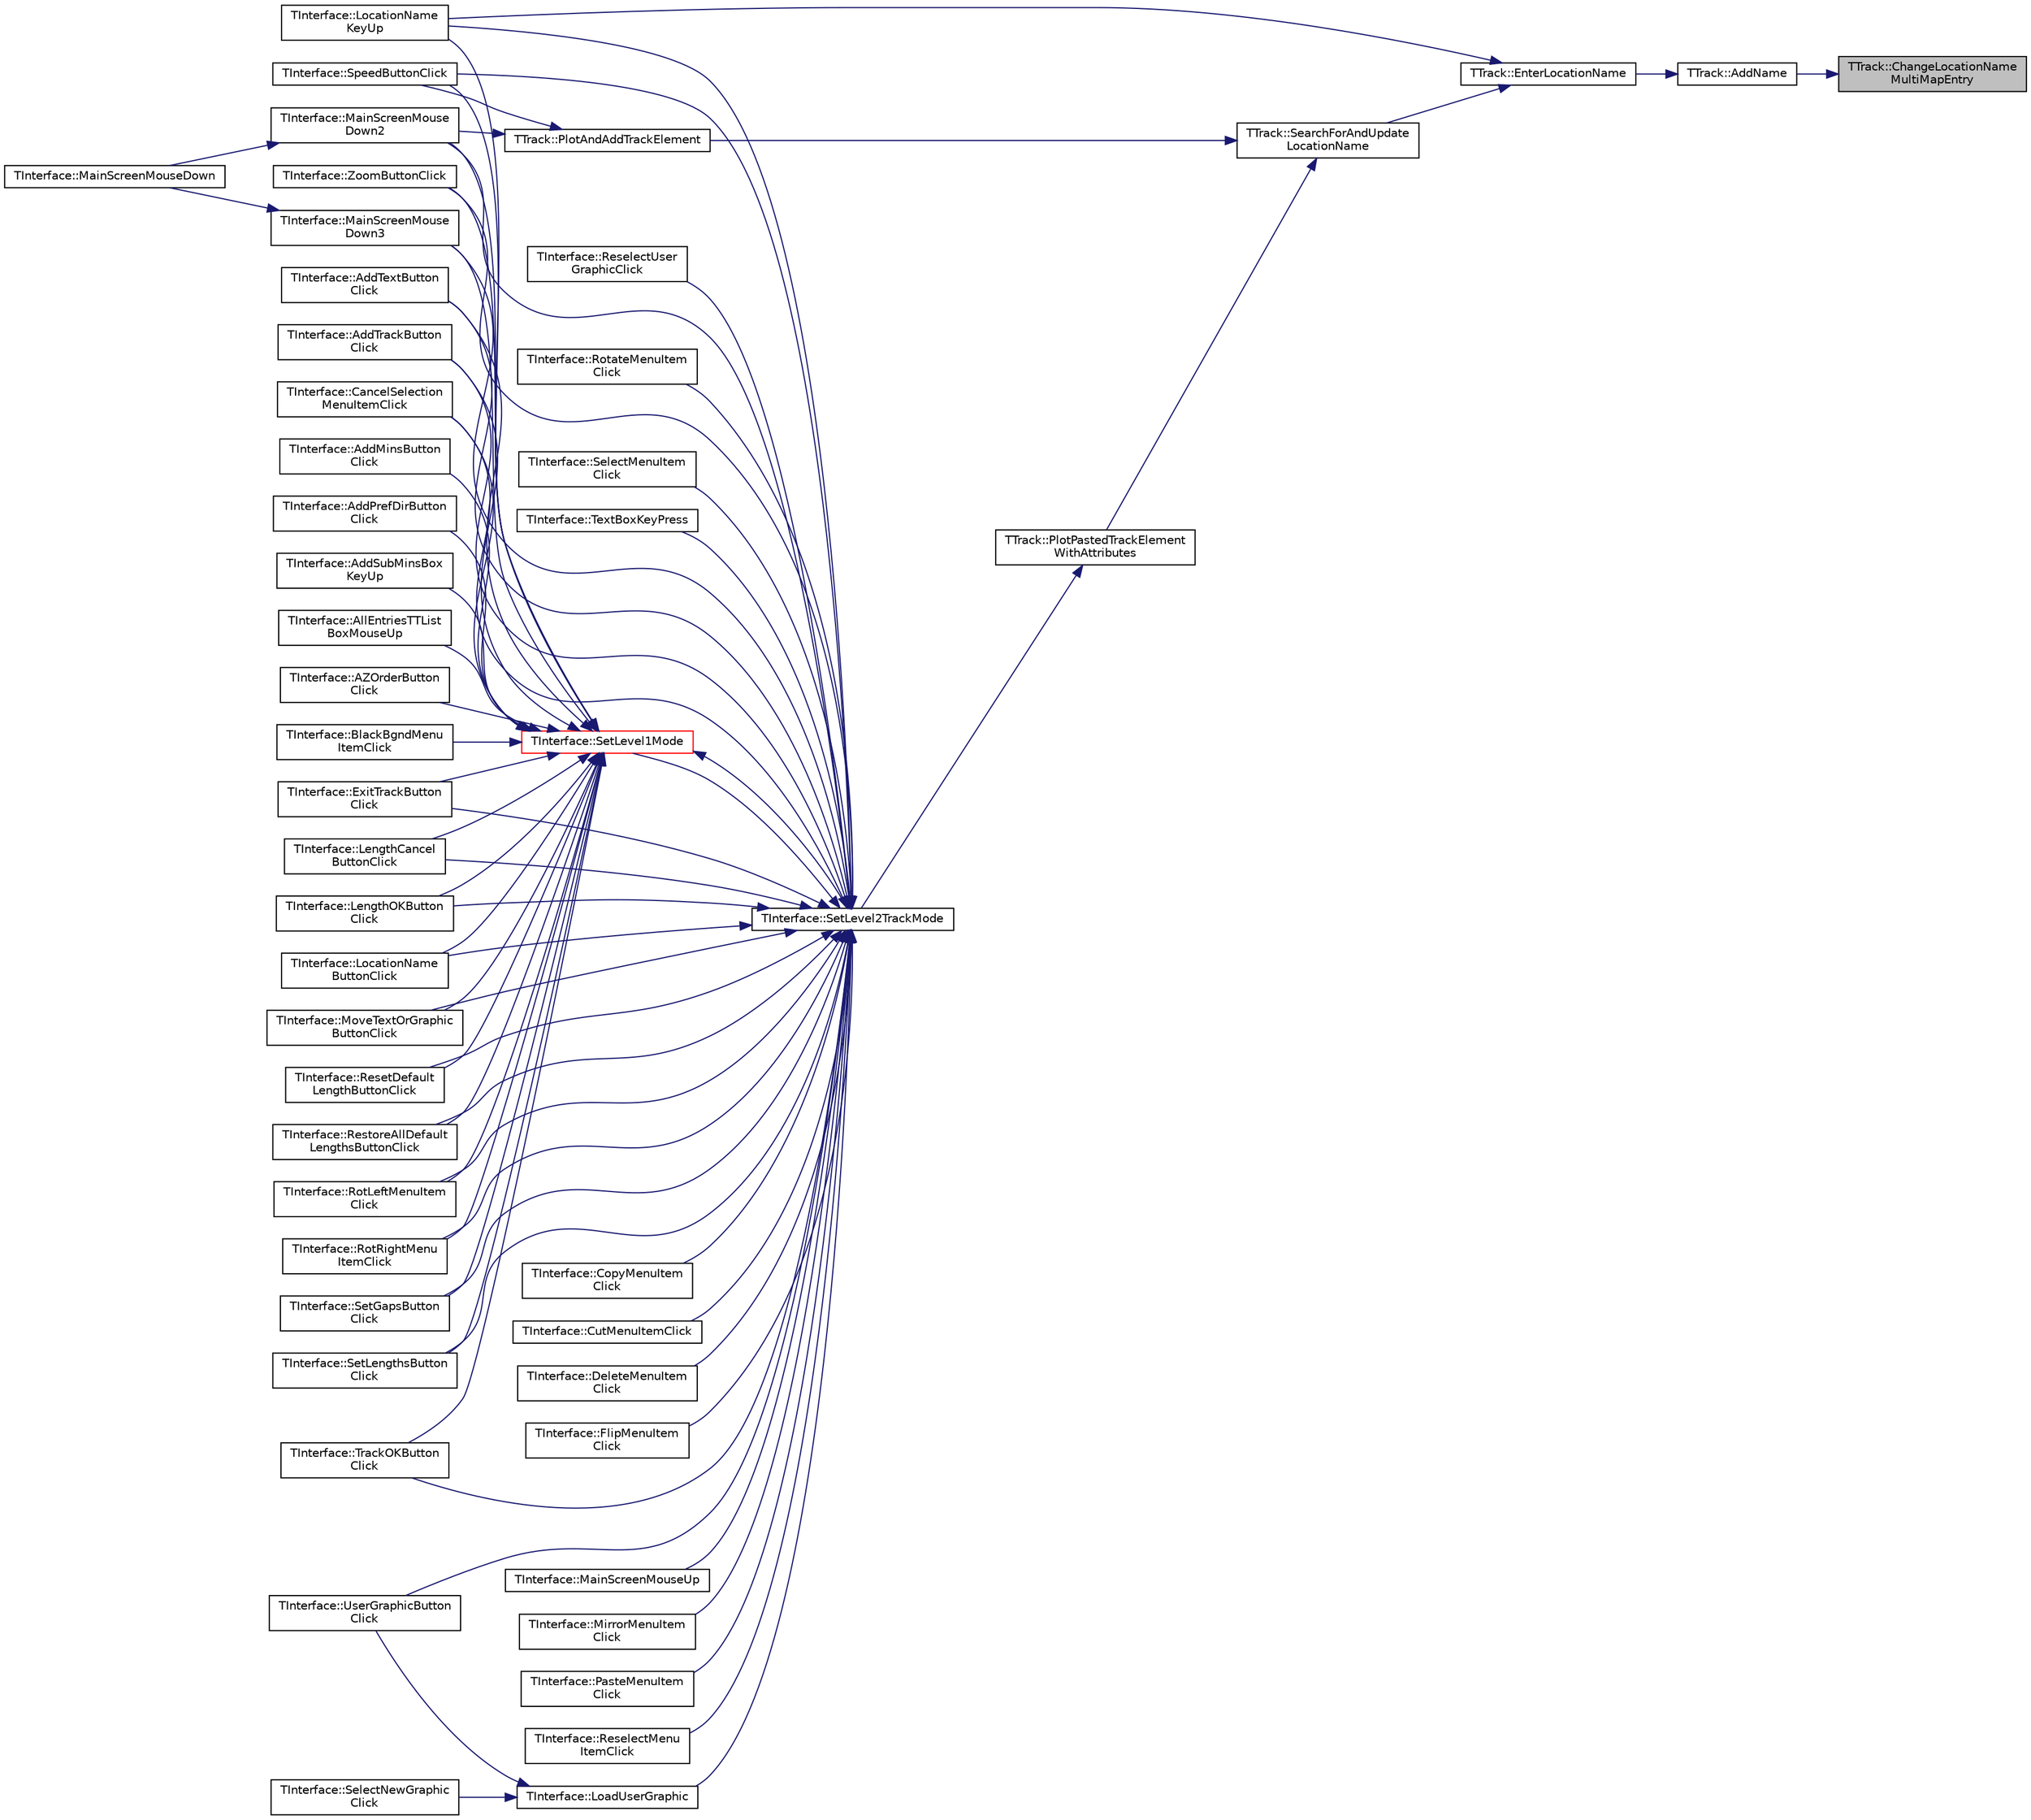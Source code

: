 digraph "TTrack::ChangeLocationNameMultiMapEntry"
{
 // INTERACTIVE_SVG=YES
 // LATEX_PDF_SIZE
  edge [fontname="Helvetica",fontsize="10",labelfontname="Helvetica",labelfontsize="10"];
  node [fontname="Helvetica",fontsize="10",shape=record];
  rankdir="RL";
  Node1 [label="TTrack::ChangeLocationName\lMultiMapEntry",height=0.2,width=0.4,color="black", fillcolor="grey75", style="filled", fontcolor="black",tooltip="Changes the LocationName in the name multimap to NewName at the location pointed to by the TLocationN..."];
  Node1 -> Node2 [dir="back",color="midnightblue",fontsize="10",style="solid",fontname="Helvetica"];
  Node2 [label="TTrack::AddName",height=0.2,width=0.4,color="black", fillcolor="white", style="filled",URL="$class_t_track.html#a306dfdff414c8edf6f974d21bd9b83ce",tooltip="TrackElement.LocationName becomes 'Name' (for active and inactive elements) and, if TrackElement is a..."];
  Node2 -> Node3 [dir="back",color="midnightblue",fontsize="10",style="solid",fontname="Helvetica"];
  Node3 [label="TTrack::EnterLocationName",height=0.2,width=0.4,color="black", fillcolor="white", style="filled",URL="$class_t_track.html#a433736aed04f76b3d0c39f0696c3bb18",tooltip="All platform, concourse, footcrossing & non-station named location elements are able to have a Locati..."];
  Node3 -> Node4 [dir="back",color="midnightblue",fontsize="10",style="solid",fontname="Helvetica"];
  Node4 [label="TInterface::LocationName\lKeyUp",height=0.2,width=0.4,color="black", fillcolor="white", style="filled",URL="$class_t_interface.html#ac666c9f62cdb68b29c2a7db123a43a28",tooltip=" "];
  Node3 -> Node5 [dir="back",color="midnightblue",fontsize="10",style="solid",fontname="Helvetica"];
  Node5 [label="TTrack::SearchForAndUpdate\lLocationName",height=0.2,width=0.4,color="black", fillcolor="white", style="filled",URL="$class_t_track.html#a68519138e3b39b6ab9433cc9f7862c64",tooltip="Checks all locations that are adjacent to the one entered for linked named location elements."];
  Node5 -> Node6 [dir="back",color="midnightblue",fontsize="10",style="solid",fontname="Helvetica"];
  Node6 [label="TTrack::PlotAndAddTrackElement",height=0.2,width=0.4,color="black", fillcolor="white", style="filled",URL="$class_t_track.html#a4385335a5bb0891cdbf2b6d0f0aabdf2",tooltip="Called during track building or pasting, when an element identified by CurrentTag (i...."];
  Node6 -> Node7 [dir="back",color="midnightblue",fontsize="10",style="solid",fontname="Helvetica"];
  Node7 [label="TInterface::MainScreenMouse\lDown2",height=0.2,width=0.4,color="black", fillcolor="white", style="filled",URL="$class_t_interface.html#abf07d5edc1507de381825f17620748b2",tooltip="Called when mouse button clicked in zoom-in mode."];
  Node7 -> Node8 [dir="back",color="midnightblue",fontsize="10",style="solid",fontname="Helvetica"];
  Node8 [label="TInterface::MainScreenMouseDown",height=0.2,width=0.4,color="black", fillcolor="white", style="filled",URL="$class_t_interface.html#a7f37862fb9e01e1328d9fd3fd8c50094",tooltip=" "];
  Node6 -> Node9 [dir="back",color="midnightblue",fontsize="10",style="solid",fontname="Helvetica"];
  Node9 [label="TInterface::SpeedButtonClick",height=0.2,width=0.4,color="black", fillcolor="white", style="filled",URL="$class_t_interface.html#ab1487b7a54ebacf27d7b980c65723d18",tooltip=" "];
  Node5 -> Node10 [dir="back",color="midnightblue",fontsize="10",style="solid",fontname="Helvetica"];
  Node10 [label="TTrack::PlotPastedTrackElement\lWithAttributes",height=0.2,width=0.4,color="black", fillcolor="white", style="filled",URL="$class_t_track.html#a9f93210292bf2423e0ac0d738adafe9e",tooltip="new at v2.2.0 - as PlotAndAddTrackElement but keeping speed & length attributes (for pasting) and als..."];
  Node10 -> Node11 [dir="back",color="midnightblue",fontsize="10",style="solid",fontname="Helvetica"];
  Node11 [label="TInterface::SetLevel2TrackMode",height=0.2,width=0.4,color="black", fillcolor="white", style="filled",URL="$class_t_interface.html#a19ee788122a66d7e97873159bf2e4e4b",tooltip="Sets the Level2TrackMode user mode, using the Level2TrackMode variable to determine the mode."];
  Node11 -> Node12 [dir="back",color="midnightblue",fontsize="10",style="solid",fontname="Helvetica"];
  Node12 [label="TInterface::AddTextButton\lClick",height=0.2,width=0.4,color="black", fillcolor="white", style="filled",URL="$class_t_interface.html#aa20c05bf2d6c23035a10a89796334d0f",tooltip=" "];
  Node11 -> Node13 [dir="back",color="midnightblue",fontsize="10",style="solid",fontname="Helvetica"];
  Node13 [label="TInterface::AddTrackButton\lClick",height=0.2,width=0.4,color="black", fillcolor="white", style="filled",URL="$class_t_interface.html#a10494e62a7bb4e7114ab4d98e18499f1",tooltip=" "];
  Node11 -> Node14 [dir="back",color="midnightblue",fontsize="10",style="solid",fontname="Helvetica"];
  Node14 [label="TInterface::CancelSelection\lMenuItemClick",height=0.2,width=0.4,color="black", fillcolor="white", style="filled",URL="$class_t_interface.html#a2fb2cd7dbddb7fa689ea994e9ffc10ff",tooltip=" "];
  Node11 -> Node15 [dir="back",color="midnightblue",fontsize="10",style="solid",fontname="Helvetica"];
  Node15 [label="TInterface::CopyMenuItem\lClick",height=0.2,width=0.4,color="black", fillcolor="white", style="filled",URL="$class_t_interface.html#a424a7eb780461c1acb396feb21f52062",tooltip=" "];
  Node11 -> Node16 [dir="back",color="midnightblue",fontsize="10",style="solid",fontname="Helvetica"];
  Node16 [label="TInterface::CutMenuItemClick",height=0.2,width=0.4,color="black", fillcolor="white", style="filled",URL="$class_t_interface.html#ae6e977c9dfdfbde9924ceefd19d7d0d3",tooltip=" "];
  Node11 -> Node17 [dir="back",color="midnightblue",fontsize="10",style="solid",fontname="Helvetica"];
  Node17 [label="TInterface::DeleteMenuItem\lClick",height=0.2,width=0.4,color="black", fillcolor="white", style="filled",URL="$class_t_interface.html#aff2c1cd6ed2d45fdcf6392a85a6d9415",tooltip=" "];
  Node11 -> Node18 [dir="back",color="midnightblue",fontsize="10",style="solid",fontname="Helvetica"];
  Node18 [label="TInterface::ExitTrackButton\lClick",height=0.2,width=0.4,color="black", fillcolor="white", style="filled",URL="$class_t_interface.html#ad0fa9f32b059b346e066ab23d62a4bfc",tooltip=" "];
  Node11 -> Node19 [dir="back",color="midnightblue",fontsize="10",style="solid",fontname="Helvetica"];
  Node19 [label="TInterface::FlipMenuItem\lClick",height=0.2,width=0.4,color="black", fillcolor="white", style="filled",URL="$class_t_interface.html#add5fbdbceae6285c2cc440905b270491",tooltip=" "];
  Node11 -> Node20 [dir="back",color="midnightblue",fontsize="10",style="solid",fontname="Helvetica"];
  Node20 [label="TInterface::LengthCancel\lButtonClick",height=0.2,width=0.4,color="black", fillcolor="white", style="filled",URL="$class_t_interface.html#a5e7eff5bd235780252147bb4878a4c95",tooltip=" "];
  Node11 -> Node21 [dir="back",color="midnightblue",fontsize="10",style="solid",fontname="Helvetica"];
  Node21 [label="TInterface::LengthOKButton\lClick",height=0.2,width=0.4,color="black", fillcolor="white", style="filled",URL="$class_t_interface.html#ab34f55bab5984b72264d7275660a3463",tooltip=" "];
  Node11 -> Node22 [dir="back",color="midnightblue",fontsize="10",style="solid",fontname="Helvetica"];
  Node22 [label="TInterface::LoadUserGraphic",height=0.2,width=0.4,color="black", fillcolor="white", style="filled",URL="$class_t_interface.html#ac04724e6b4eafc041ee65ce5168a82ae",tooltip="Load a user-defined graphic (bmp, gif, jpg, png)."];
  Node22 -> Node23 [dir="back",color="midnightblue",fontsize="10",style="solid",fontname="Helvetica"];
  Node23 [label="TInterface::SelectNewGraphic\lClick",height=0.2,width=0.4,color="black", fillcolor="white", style="filled",URL="$class_t_interface.html#a76ee131726624d4cb505d4771e5051a2",tooltip=" "];
  Node22 -> Node24 [dir="back",color="midnightblue",fontsize="10",style="solid",fontname="Helvetica"];
  Node24 [label="TInterface::UserGraphicButton\lClick",height=0.2,width=0.4,color="black", fillcolor="white", style="filled",URL="$class_t_interface.html#a9bc3aaa0f0176016dc5c84245917aa71",tooltip=" "];
  Node11 -> Node25 [dir="back",color="midnightblue",fontsize="10",style="solid",fontname="Helvetica"];
  Node25 [label="TInterface::LocationName\lButtonClick",height=0.2,width=0.4,color="black", fillcolor="white", style="filled",URL="$class_t_interface.html#aef9267dd01da25269797e2e8ca08a3f9",tooltip=" "];
  Node11 -> Node4 [dir="back",color="midnightblue",fontsize="10",style="solid",fontname="Helvetica"];
  Node11 -> Node7 [dir="back",color="midnightblue",fontsize="10",style="solid",fontname="Helvetica"];
  Node11 -> Node26 [dir="back",color="midnightblue",fontsize="10",style="solid",fontname="Helvetica"];
  Node26 [label="TInterface::MainScreenMouse\lDown3",height=0.2,width=0.4,color="black", fillcolor="white", style="filled",URL="$class_t_interface.html#a8c96de45b013362b03ad0e8725a7c64b",tooltip="Called when mouse button clicked in zoom-out mode."];
  Node26 -> Node8 [dir="back",color="midnightblue",fontsize="10",style="solid",fontname="Helvetica"];
  Node11 -> Node27 [dir="back",color="midnightblue",fontsize="10",style="solid",fontname="Helvetica"];
  Node27 [label="TInterface::MainScreenMouseUp",height=0.2,width=0.4,color="black", fillcolor="white", style="filled",URL="$class_t_interface.html#a03280ee86df28a9a7cf4473cdf7b9f8b",tooltip=" "];
  Node11 -> Node28 [dir="back",color="midnightblue",fontsize="10",style="solid",fontname="Helvetica"];
  Node28 [label="TInterface::MirrorMenuItem\lClick",height=0.2,width=0.4,color="black", fillcolor="white", style="filled",URL="$class_t_interface.html#a4ee6afffbc33eab918cba315ab65ee6e",tooltip=" "];
  Node11 -> Node29 [dir="back",color="midnightblue",fontsize="10",style="solid",fontname="Helvetica"];
  Node29 [label="TInterface::MoveTextOrGraphic\lButtonClick",height=0.2,width=0.4,color="black", fillcolor="white", style="filled",URL="$class_t_interface.html#a13e8cd35a6f61caf6794791f1a4fe7f6",tooltip=" "];
  Node11 -> Node30 [dir="back",color="midnightblue",fontsize="10",style="solid",fontname="Helvetica"];
  Node30 [label="TInterface::PasteMenuItem\lClick",height=0.2,width=0.4,color="black", fillcolor="white", style="filled",URL="$class_t_interface.html#a4ef96184d97d0f9ff92e78328578e825",tooltip=" "];
  Node11 -> Node31 [dir="back",color="midnightblue",fontsize="10",style="solid",fontname="Helvetica"];
  Node31 [label="TInterface::ReselectMenu\lItemClick",height=0.2,width=0.4,color="black", fillcolor="white", style="filled",URL="$class_t_interface.html#a7d0d3bbfab692ca3d26c1eea6ef24542",tooltip=" "];
  Node11 -> Node32 [dir="back",color="midnightblue",fontsize="10",style="solid",fontname="Helvetica"];
  Node32 [label="TInterface::ReselectUser\lGraphicClick",height=0.2,width=0.4,color="black", fillcolor="white", style="filled",URL="$class_t_interface.html#ac285c199f6c43151dbec9ba017a29bdc",tooltip=" "];
  Node11 -> Node33 [dir="back",color="midnightblue",fontsize="10",style="solid",fontname="Helvetica"];
  Node33 [label="TInterface::ResetDefault\lLengthButtonClick",height=0.2,width=0.4,color="black", fillcolor="white", style="filled",URL="$class_t_interface.html#aa439e164f7f2304477010985c2caabed",tooltip=" "];
  Node11 -> Node34 [dir="back",color="midnightblue",fontsize="10",style="solid",fontname="Helvetica"];
  Node34 [label="TInterface::RestoreAllDefault\lLengthsButtonClick",height=0.2,width=0.4,color="black", fillcolor="white", style="filled",URL="$class_t_interface.html#a9113d88b504cd30eb8dd6ecddde1c0ec",tooltip=" "];
  Node11 -> Node35 [dir="back",color="midnightblue",fontsize="10",style="solid",fontname="Helvetica"];
  Node35 [label="TInterface::RotateMenuItem\lClick",height=0.2,width=0.4,color="black", fillcolor="white", style="filled",URL="$class_t_interface.html#a02e91aba36e2b91354abd2884f658510",tooltip=" "];
  Node11 -> Node36 [dir="back",color="midnightblue",fontsize="10",style="solid",fontname="Helvetica"];
  Node36 [label="TInterface::RotLeftMenuItem\lClick",height=0.2,width=0.4,color="black", fillcolor="white", style="filled",URL="$class_t_interface.html#a3cf2db0424e05908b20a97130895d056",tooltip=" "];
  Node11 -> Node37 [dir="back",color="midnightblue",fontsize="10",style="solid",fontname="Helvetica"];
  Node37 [label="TInterface::RotRightMenu\lItemClick",height=0.2,width=0.4,color="black", fillcolor="white", style="filled",URL="$class_t_interface.html#aa6e7359ece526e43589456e9a31851a0",tooltip=" "];
  Node11 -> Node38 [dir="back",color="midnightblue",fontsize="10",style="solid",fontname="Helvetica"];
  Node38 [label="TInterface::SelectMenuItem\lClick",height=0.2,width=0.4,color="black", fillcolor="white", style="filled",URL="$class_t_interface.html#a6a0ecdd864e40a84b833014d4478d1e3",tooltip=" "];
  Node11 -> Node39 [dir="back",color="midnightblue",fontsize="10",style="solid",fontname="Helvetica"];
  Node39 [label="TInterface::SetGapsButton\lClick",height=0.2,width=0.4,color="black", fillcolor="white", style="filled",URL="$class_t_interface.html#a19148984e07e16178b6a6898bcbcdf22",tooltip=" "];
  Node11 -> Node40 [dir="back",color="midnightblue",fontsize="10",style="solid",fontname="Helvetica"];
  Node40 [label="TInterface::SetLengthsButton\lClick",height=0.2,width=0.4,color="black", fillcolor="white", style="filled",URL="$class_t_interface.html#a4b0c482229c19b856a8c3f07815e5d7d",tooltip=" "];
  Node11 -> Node41 [dir="back",color="midnightblue",fontsize="10",style="solid",fontname="Helvetica"];
  Node41 [label="TInterface::SetLevel1Mode",height=0.2,width=0.4,color="red", fillcolor="white", style="filled",URL="$class_t_interface.html#acf77f2eeeac0775fde4f25ba46099e0b",tooltip="Sets the Level1 user mode, using the Level1Mode variable to determine the mode."];
  Node41 -> Node42 [dir="back",color="midnightblue",fontsize="10",style="solid",fontname="Helvetica"];
  Node42 [label="TInterface::AddMinsButton\lClick",height=0.2,width=0.4,color="black", fillcolor="white", style="filled",URL="$class_t_interface.html#a30904d608111ce6452a9861d86b64267",tooltip=" "];
  Node41 -> Node43 [dir="back",color="midnightblue",fontsize="10",style="solid",fontname="Helvetica"];
  Node43 [label="TInterface::AddPrefDirButton\lClick",height=0.2,width=0.4,color="black", fillcolor="white", style="filled",URL="$class_t_interface.html#a1b1a4260e251c9bd5f48fd6c3432e7a5",tooltip=" "];
  Node41 -> Node44 [dir="back",color="midnightblue",fontsize="10",style="solid",fontname="Helvetica"];
  Node44 [label="TInterface::AddSubMinsBox\lKeyUp",height=0.2,width=0.4,color="black", fillcolor="white", style="filled",URL="$class_t_interface.html#a0abab134f4994b02507e1e2d3f31cd77",tooltip=" "];
  Node41 -> Node12 [dir="back",color="midnightblue",fontsize="10",style="solid",fontname="Helvetica"];
  Node41 -> Node13 [dir="back",color="midnightblue",fontsize="10",style="solid",fontname="Helvetica"];
  Node41 -> Node45 [dir="back",color="midnightblue",fontsize="10",style="solid",fontname="Helvetica"];
  Node45 [label="TInterface::AllEntriesTTList\lBoxMouseUp",height=0.2,width=0.4,color="black", fillcolor="white", style="filled",URL="$class_t_interface.html#a189a4b05f27d6b5ec8b9a90ec1a9cc50",tooltip=" "];
  Node41 -> Node46 [dir="back",color="midnightblue",fontsize="10",style="solid",fontname="Helvetica"];
  Node46 [label="TInterface::AZOrderButton\lClick",height=0.2,width=0.4,color="black", fillcolor="white", style="filled",URL="$class_t_interface.html#a28579472104533fb5fd01066a22fbb5b",tooltip=" "];
  Node41 -> Node47 [dir="back",color="midnightblue",fontsize="10",style="solid",fontname="Helvetica"];
  Node47 [label="TInterface::BlackBgndMenu\lItemClick",height=0.2,width=0.4,color="black", fillcolor="white", style="filled",URL="$class_t_interface.html#a237c151513ca8adca6cd1006cc2fc66f",tooltip=" "];
  Node41 -> Node14 [dir="back",color="midnightblue",fontsize="10",style="solid",fontname="Helvetica"];
  Node41 -> Node18 [dir="back",color="midnightblue",fontsize="10",style="solid",fontname="Helvetica"];
  Node41 -> Node20 [dir="back",color="midnightblue",fontsize="10",style="solid",fontname="Helvetica"];
  Node41 -> Node21 [dir="back",color="midnightblue",fontsize="10",style="solid",fontname="Helvetica"];
  Node41 -> Node25 [dir="back",color="midnightblue",fontsize="10",style="solid",fontname="Helvetica"];
  Node41 -> Node4 [dir="back",color="midnightblue",fontsize="10",style="solid",fontname="Helvetica"];
  Node41 -> Node7 [dir="back",color="midnightblue",fontsize="10",style="solid",fontname="Helvetica"];
  Node41 -> Node26 [dir="back",color="midnightblue",fontsize="10",style="solid",fontname="Helvetica"];
  Node41 -> Node29 [dir="back",color="midnightblue",fontsize="10",style="solid",fontname="Helvetica"];
  Node41 -> Node33 [dir="back",color="midnightblue",fontsize="10",style="solid",fontname="Helvetica"];
  Node41 -> Node34 [dir="back",color="midnightblue",fontsize="10",style="solid",fontname="Helvetica"];
  Node41 -> Node36 [dir="back",color="midnightblue",fontsize="10",style="solid",fontname="Helvetica"];
  Node41 -> Node37 [dir="back",color="midnightblue",fontsize="10",style="solid",fontname="Helvetica"];
  Node41 -> Node39 [dir="back",color="midnightblue",fontsize="10",style="solid",fontname="Helvetica"];
  Node41 -> Node40 [dir="back",color="midnightblue",fontsize="10",style="solid",fontname="Helvetica"];
  Node41 -> Node11 [dir="back",color="midnightblue",fontsize="10",style="solid",fontname="Helvetica"];
  Node41 -> Node9 [dir="back",color="midnightblue",fontsize="10",style="solid",fontname="Helvetica"];
  Node41 -> Node104 [dir="back",color="midnightblue",fontsize="10",style="solid",fontname="Helvetica"];
  Node104 [label="TInterface::TrackOKButton\lClick",height=0.2,width=0.4,color="black", fillcolor="white", style="filled",URL="$class_t_interface.html#aab42b12ff3ba43ad2f70994b5399dd90",tooltip=" "];
  Node41 -> Node101 [dir="back",color="midnightblue",fontsize="10",style="solid",fontname="Helvetica"];
  Node101 [label="TInterface::ZoomButtonClick",height=0.2,width=0.4,color="black", fillcolor="white", style="filled",URL="$class_t_interface.html#a08305797df7dfbdd16b3e8900c33e0bc",tooltip=" "];
  Node11 -> Node9 [dir="back",color="midnightblue",fontsize="10",style="solid",fontname="Helvetica"];
  Node11 -> Node109 [dir="back",color="midnightblue",fontsize="10",style="solid",fontname="Helvetica"];
  Node109 [label="TInterface::TextBoxKeyPress",height=0.2,width=0.4,color="black", fillcolor="white", style="filled",URL="$class_t_interface.html#ad0ce61f7a8050fb57d19ebd049fa8b49",tooltip=" "];
  Node11 -> Node104 [dir="back",color="midnightblue",fontsize="10",style="solid",fontname="Helvetica"];
  Node11 -> Node24 [dir="back",color="midnightblue",fontsize="10",style="solid",fontname="Helvetica"];
  Node11 -> Node101 [dir="back",color="midnightblue",fontsize="10",style="solid",fontname="Helvetica"];
}
